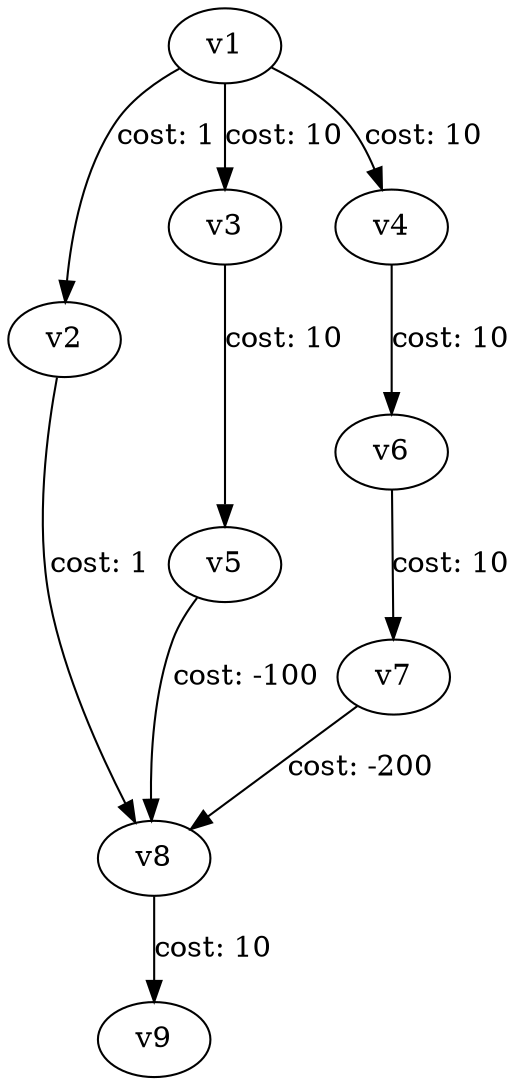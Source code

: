 digraph G {
	v6 -> v7 [label="cost: 10"];
	v7 -> v8 [label="cost: -200"];
	v8 -> v9 [label="cost: 10"];
	v1 -> v2 [label="cost: 1"];
	v1 -> v3 [label="cost: 10"];
	v1 -> v4 [label="cost: 10"];
	v2 -> v8 [label="cost: 1"];
	v3 -> v5 [label="cost: 10"];
	v4 -> v6 [label="cost: 10"];
	v5 -> v8 [label="cost: -100"];
	v6 [label="v6"];
	v7 [label="v7"];
	v8 [label="v8"];
	v9 [label="v9"];
	v1 [label="v1"];
	v2 [label="v2"];
	v3 [label="v3"];
	v4 [label="v4"];
	v5 [label="v5"];
}
